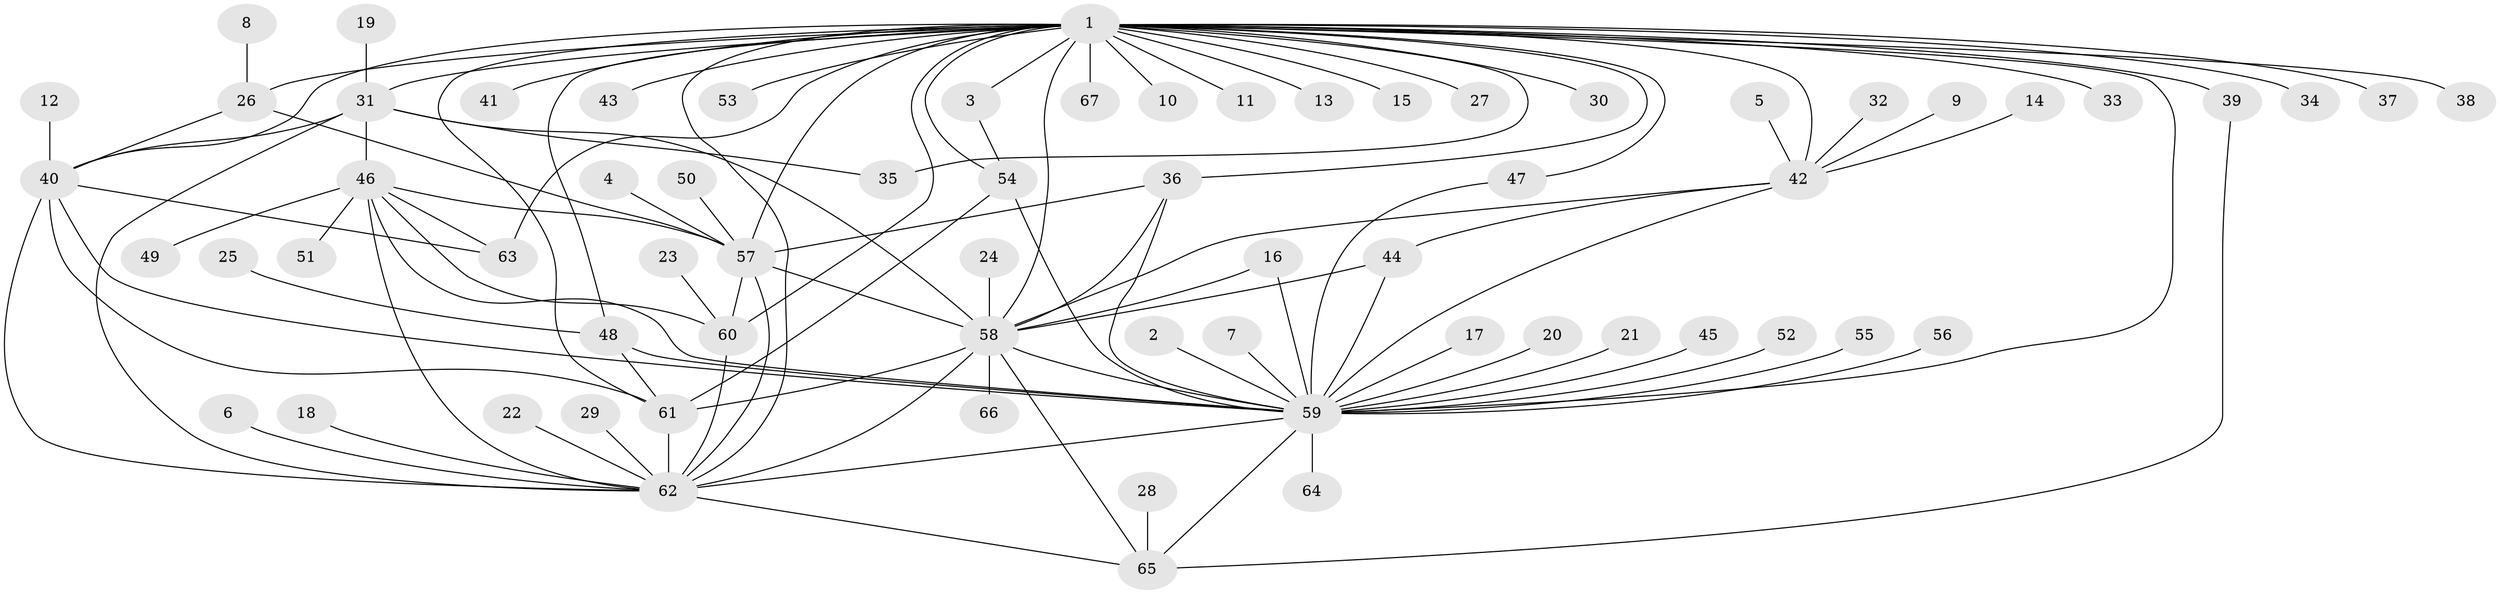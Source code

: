 // original degree distribution, {1: 0.47761194029850745, 47: 0.007462686567164179, 10: 0.022388059701492536, 7: 0.007462686567164179, 24: 0.007462686567164179, 4: 0.06716417910447761, 2: 0.23134328358208955, 12: 0.007462686567164179, 3: 0.1044776119402985, 19: 0.007462686567164179, 5: 0.022388059701492536, 8: 0.014925373134328358, 6: 0.022388059701492536}
// Generated by graph-tools (version 1.1) at 2025/25/03/09/25 03:25:58]
// undirected, 67 vertices, 107 edges
graph export_dot {
graph [start="1"]
  node [color=gray90,style=filled];
  1;
  2;
  3;
  4;
  5;
  6;
  7;
  8;
  9;
  10;
  11;
  12;
  13;
  14;
  15;
  16;
  17;
  18;
  19;
  20;
  21;
  22;
  23;
  24;
  25;
  26;
  27;
  28;
  29;
  30;
  31;
  32;
  33;
  34;
  35;
  36;
  37;
  38;
  39;
  40;
  41;
  42;
  43;
  44;
  45;
  46;
  47;
  48;
  49;
  50;
  51;
  52;
  53;
  54;
  55;
  56;
  57;
  58;
  59;
  60;
  61;
  62;
  63;
  64;
  65;
  66;
  67;
  1 -- 3 [weight=1.0];
  1 -- 10 [weight=1.0];
  1 -- 11 [weight=1.0];
  1 -- 13 [weight=1.0];
  1 -- 15 [weight=1.0];
  1 -- 26 [weight=1.0];
  1 -- 27 [weight=1.0];
  1 -- 30 [weight=1.0];
  1 -- 31 [weight=1.0];
  1 -- 33 [weight=1.0];
  1 -- 34 [weight=1.0];
  1 -- 35 [weight=1.0];
  1 -- 36 [weight=2.0];
  1 -- 37 [weight=2.0];
  1 -- 38 [weight=1.0];
  1 -- 39 [weight=2.0];
  1 -- 40 [weight=1.0];
  1 -- 41 [weight=1.0];
  1 -- 42 [weight=2.0];
  1 -- 43 [weight=1.0];
  1 -- 47 [weight=1.0];
  1 -- 48 [weight=1.0];
  1 -- 53 [weight=1.0];
  1 -- 54 [weight=3.0];
  1 -- 57 [weight=2.0];
  1 -- 58 [weight=1.0];
  1 -- 59 [weight=1.0];
  1 -- 60 [weight=3.0];
  1 -- 61 [weight=1.0];
  1 -- 62 [weight=1.0];
  1 -- 63 [weight=1.0];
  1 -- 67 [weight=1.0];
  2 -- 59 [weight=1.0];
  3 -- 54 [weight=1.0];
  4 -- 57 [weight=1.0];
  5 -- 42 [weight=1.0];
  6 -- 62 [weight=1.0];
  7 -- 59 [weight=1.0];
  8 -- 26 [weight=1.0];
  9 -- 42 [weight=1.0];
  12 -- 40 [weight=1.0];
  14 -- 42 [weight=1.0];
  16 -- 58 [weight=1.0];
  16 -- 59 [weight=1.0];
  17 -- 59 [weight=1.0];
  18 -- 62 [weight=1.0];
  19 -- 31 [weight=1.0];
  20 -- 59 [weight=1.0];
  21 -- 59 [weight=1.0];
  22 -- 62 [weight=1.0];
  23 -- 60 [weight=1.0];
  24 -- 58 [weight=1.0];
  25 -- 48 [weight=1.0];
  26 -- 40 [weight=1.0];
  26 -- 57 [weight=1.0];
  28 -- 65 [weight=1.0];
  29 -- 62 [weight=1.0];
  31 -- 35 [weight=1.0];
  31 -- 40 [weight=1.0];
  31 -- 46 [weight=1.0];
  31 -- 58 [weight=1.0];
  31 -- 62 [weight=1.0];
  32 -- 42 [weight=1.0];
  36 -- 57 [weight=1.0];
  36 -- 58 [weight=1.0];
  36 -- 59 [weight=1.0];
  39 -- 65 [weight=1.0];
  40 -- 59 [weight=1.0];
  40 -- 61 [weight=1.0];
  40 -- 62 [weight=1.0];
  40 -- 63 [weight=1.0];
  42 -- 44 [weight=1.0];
  42 -- 58 [weight=2.0];
  42 -- 59 [weight=1.0];
  44 -- 58 [weight=1.0];
  44 -- 59 [weight=1.0];
  45 -- 59 [weight=1.0];
  46 -- 49 [weight=1.0];
  46 -- 51 [weight=1.0];
  46 -- 57 [weight=1.0];
  46 -- 59 [weight=1.0];
  46 -- 60 [weight=2.0];
  46 -- 62 [weight=2.0];
  46 -- 63 [weight=1.0];
  47 -- 59 [weight=1.0];
  48 -- 59 [weight=1.0];
  48 -- 61 [weight=1.0];
  50 -- 57 [weight=1.0];
  52 -- 59 [weight=1.0];
  54 -- 59 [weight=1.0];
  54 -- 61 [weight=1.0];
  55 -- 59 [weight=1.0];
  56 -- 59 [weight=1.0];
  57 -- 58 [weight=2.0];
  57 -- 60 [weight=1.0];
  57 -- 62 [weight=2.0];
  58 -- 59 [weight=1.0];
  58 -- 61 [weight=2.0];
  58 -- 62 [weight=1.0];
  58 -- 65 [weight=1.0];
  58 -- 66 [weight=1.0];
  59 -- 62 [weight=1.0];
  59 -- 64 [weight=1.0];
  59 -- 65 [weight=1.0];
  60 -- 62 [weight=2.0];
  61 -- 62 [weight=1.0];
  62 -- 65 [weight=1.0];
}
